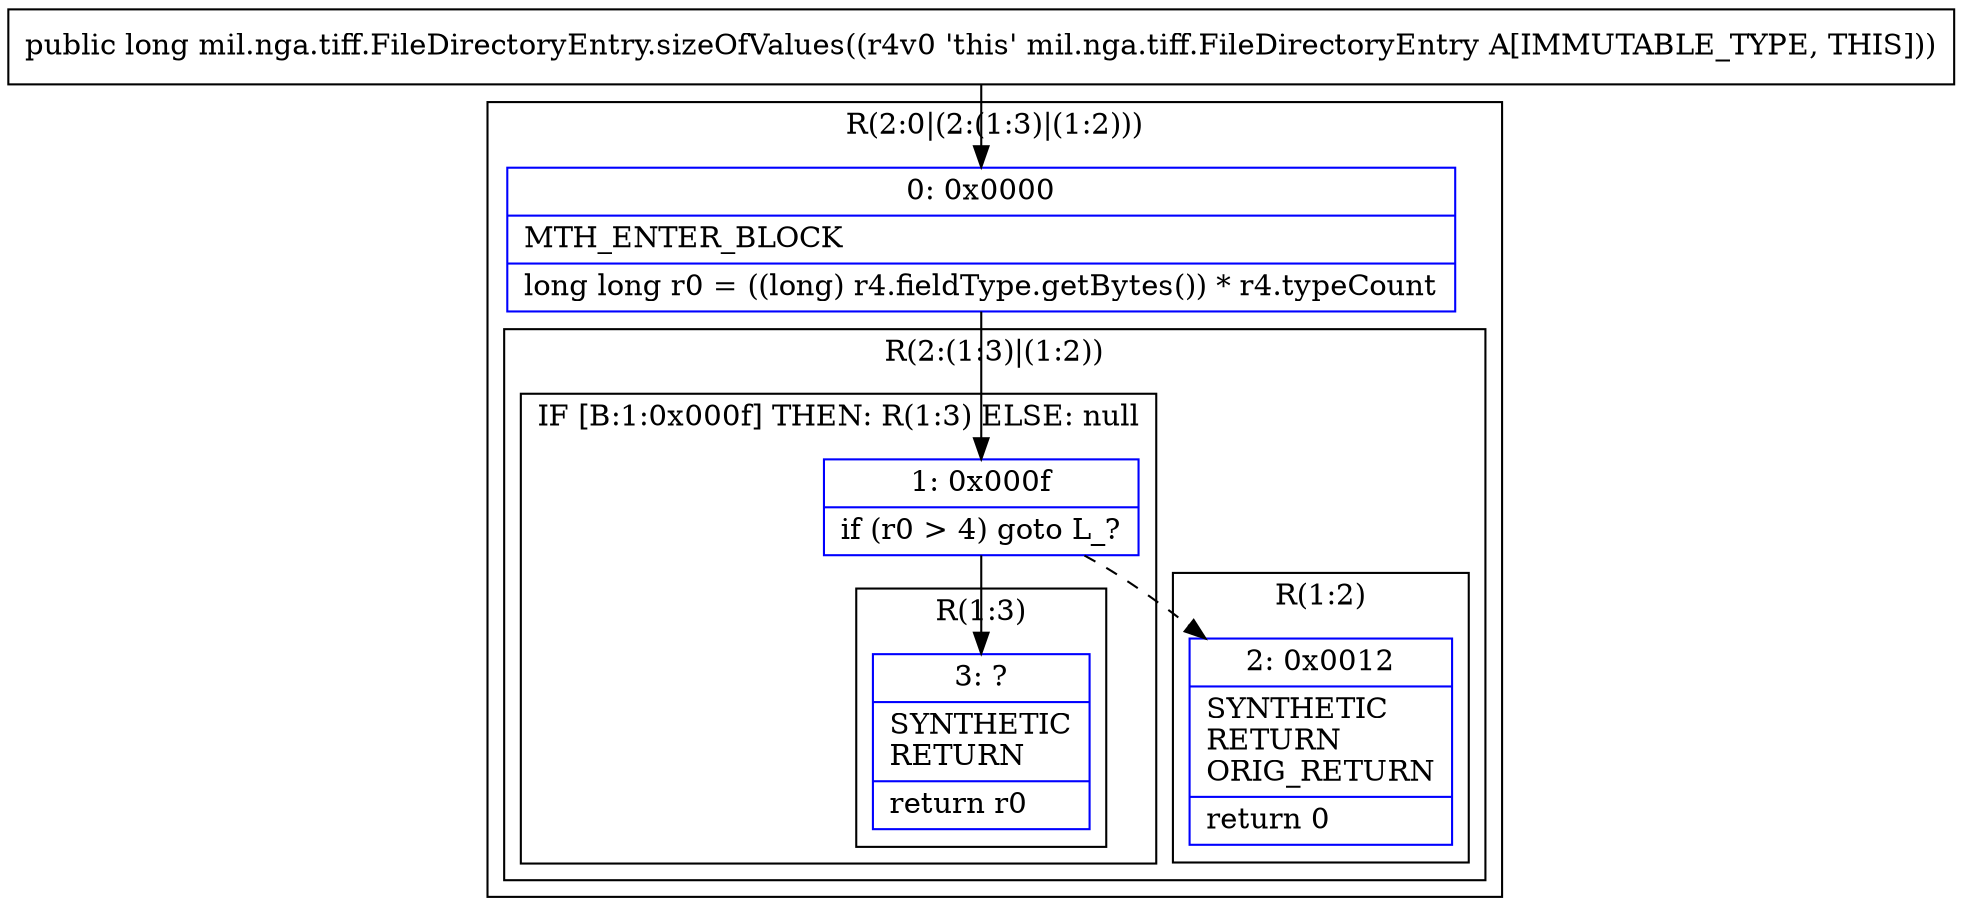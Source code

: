 digraph "CFG formil.nga.tiff.FileDirectoryEntry.sizeOfValues()J" {
subgraph cluster_Region_746057812 {
label = "R(2:0|(2:(1:3)|(1:2)))";
node [shape=record,color=blue];
Node_0 [shape=record,label="{0\:\ 0x0000|MTH_ENTER_BLOCK\l|long long r0 = ((long) r4.fieldType.getBytes()) * r4.typeCount\l}"];
subgraph cluster_Region_1014475945 {
label = "R(2:(1:3)|(1:2))";
node [shape=record,color=blue];
subgraph cluster_IfRegion_1346154389 {
label = "IF [B:1:0x000f] THEN: R(1:3) ELSE: null";
node [shape=record,color=blue];
Node_1 [shape=record,label="{1\:\ 0x000f|if (r0 \> 4) goto L_?\l}"];
subgraph cluster_Region_1147471538 {
label = "R(1:3)";
node [shape=record,color=blue];
Node_3 [shape=record,label="{3\:\ ?|SYNTHETIC\lRETURN\l|return r0\l}"];
}
}
subgraph cluster_Region_1440052702 {
label = "R(1:2)";
node [shape=record,color=blue];
Node_2 [shape=record,label="{2\:\ 0x0012|SYNTHETIC\lRETURN\lORIG_RETURN\l|return 0\l}"];
}
}
}
MethodNode[shape=record,label="{public long mil.nga.tiff.FileDirectoryEntry.sizeOfValues((r4v0 'this' mil.nga.tiff.FileDirectoryEntry A[IMMUTABLE_TYPE, THIS])) }"];
MethodNode -> Node_0;
Node_0 -> Node_1;
Node_1 -> Node_2[style=dashed];
Node_1 -> Node_3;
}

